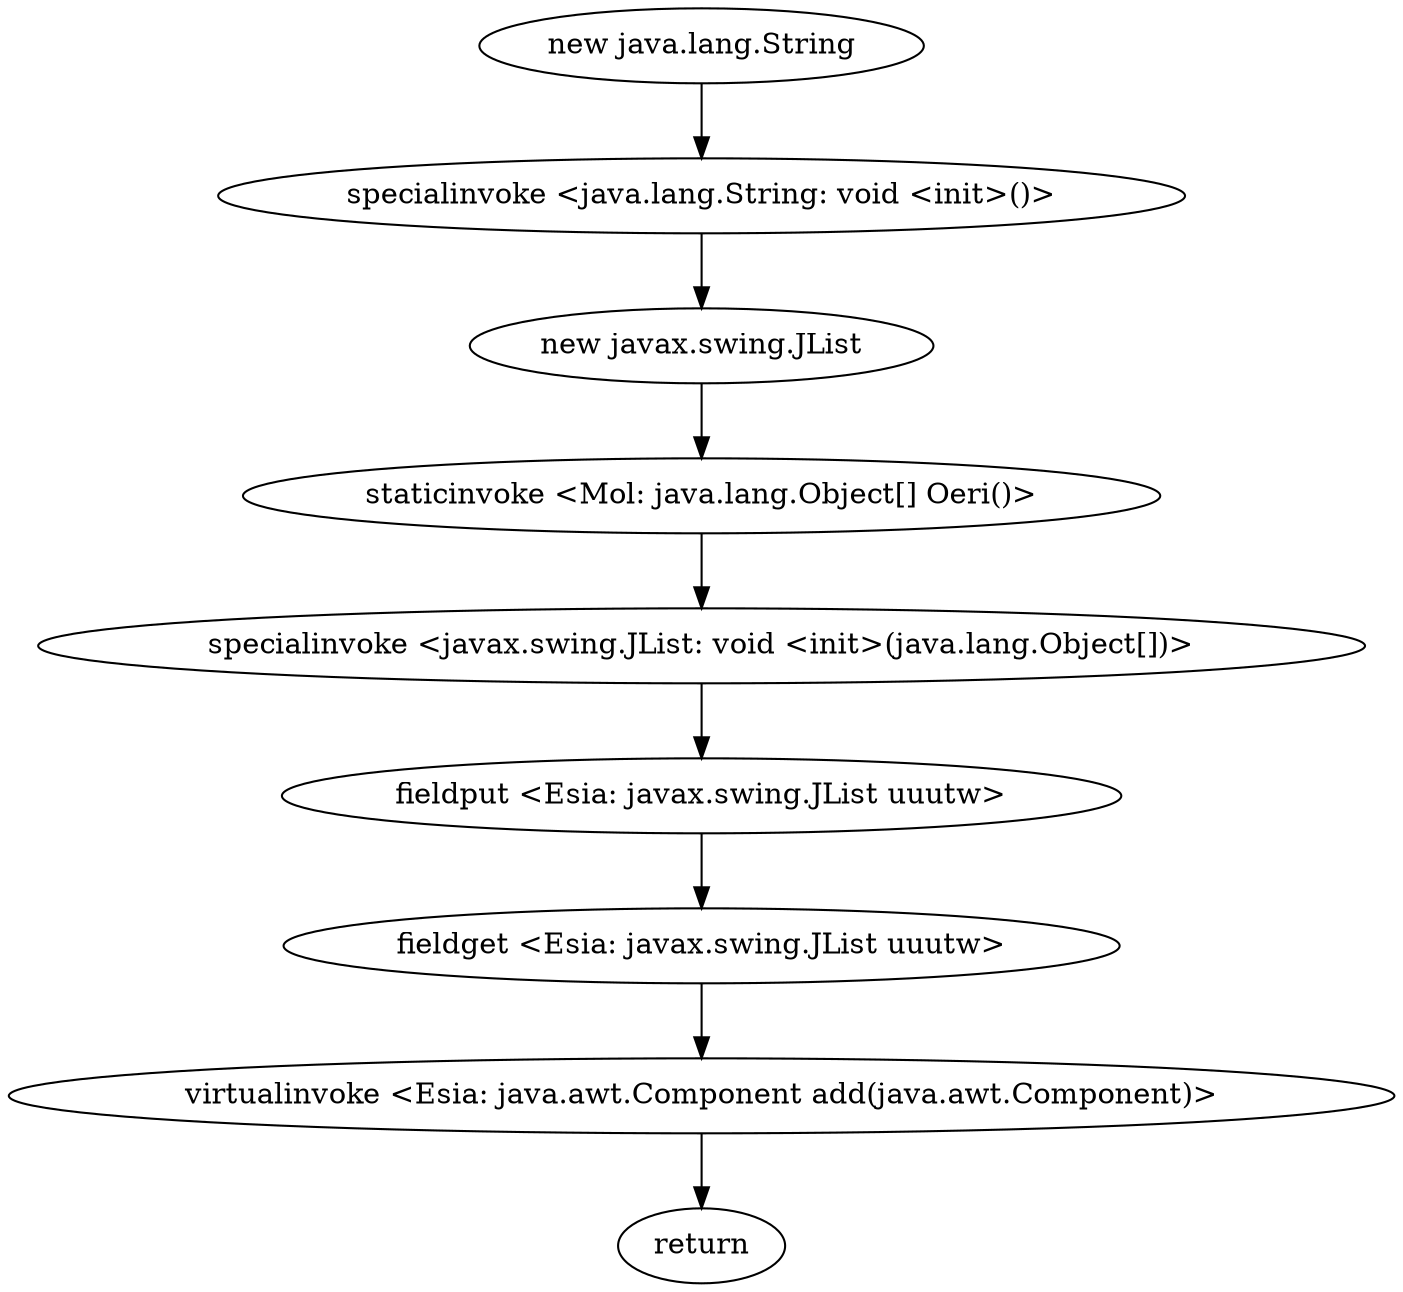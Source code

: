 digraph "" {
"new java.lang.String";
 "new java.lang.String"->"specialinvoke <java.lang.String: void <init>()>";
 "specialinvoke <java.lang.String: void <init>()>"->"new javax.swing.JList";
 "new javax.swing.JList"->"staticinvoke <Mol: java.lang.Object[] Oeri()>";
 "staticinvoke <Mol: java.lang.Object[] Oeri()>"->"specialinvoke <javax.swing.JList: void <init>(java.lang.Object[])>";
 "specialinvoke <javax.swing.JList: void <init>(java.lang.Object[])>"->"fieldput <Esia: javax.swing.JList uuutw>";
 "fieldput <Esia: javax.swing.JList uuutw>"->"fieldget <Esia: javax.swing.JList uuutw>";
 "fieldget <Esia: javax.swing.JList uuutw>"->"virtualinvoke <Esia: java.awt.Component add(java.awt.Component)>";
 "virtualinvoke <Esia: java.awt.Component add(java.awt.Component)>"->"return";
}
